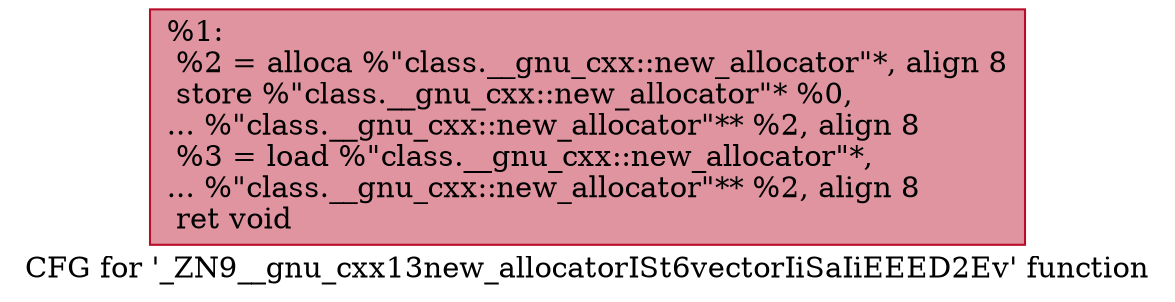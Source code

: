 digraph "CFG for '_ZN9__gnu_cxx13new_allocatorISt6vectorIiSaIiEEED2Ev' function" {
	label="CFG for '_ZN9__gnu_cxx13new_allocatorISt6vectorIiSaIiEEED2Ev' function";

	Node0x55aa9ab86460 [shape=record,color="#b70d28ff", style=filled, fillcolor="#b70d2870",label="{%1:\l  %2 = alloca %\"class.__gnu_cxx::new_allocator\"*, align 8\l  store %\"class.__gnu_cxx::new_allocator\"* %0,\l... %\"class.__gnu_cxx::new_allocator\"** %2, align 8\l  %3 = load %\"class.__gnu_cxx::new_allocator\"*,\l... %\"class.__gnu_cxx::new_allocator\"** %2, align 8\l  ret void\l}"];
}

